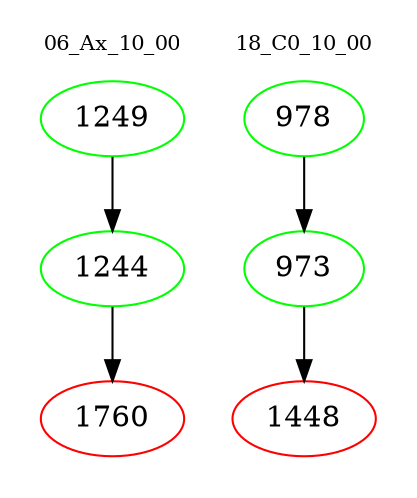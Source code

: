 digraph{
subgraph cluster_0 {
color = white
label = "06_Ax_10_00";
fontsize=10;
T0_1249 [label="1249", color="green"]
T0_1249 -> T0_1244 [color="black"]
T0_1244 [label="1244", color="green"]
T0_1244 -> T0_1760 [color="black"]
T0_1760 [label="1760", color="red"]
}
subgraph cluster_1 {
color = white
label = "18_C0_10_00";
fontsize=10;
T1_978 [label="978", color="green"]
T1_978 -> T1_973 [color="black"]
T1_973 [label="973", color="green"]
T1_973 -> T1_1448 [color="black"]
T1_1448 [label="1448", color="red"]
}
}
